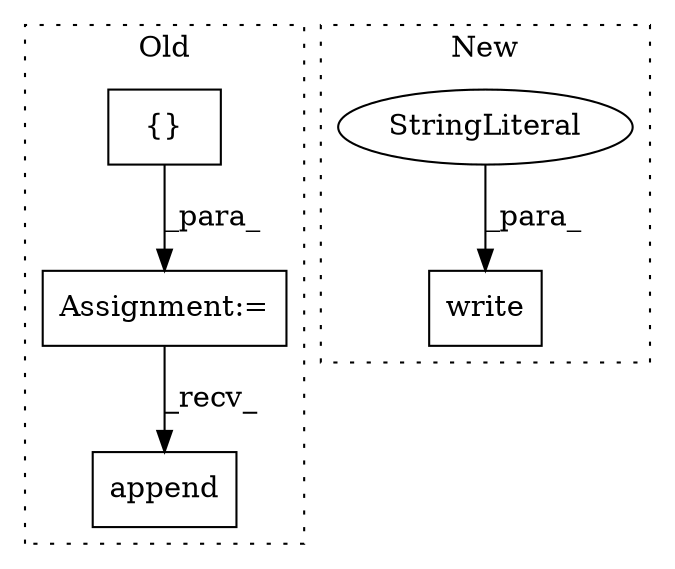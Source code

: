 digraph G {
subgraph cluster0 {
1 [label="append" a="32" s="34759,34806" l="7,1" shape="box"];
3 [label="{}" a="4" s="34709" l="2" shape="box"];
4 [label="Assignment:=" a="7" s="34696" l="1" shape="box"];
label = "Old";
style="dotted";
}
subgraph cluster1 {
2 [label="write" a="32" s="34934,34980" l="6,1" shape="box"];
5 [label="StringLiteral" a="45" s="34940" l="40" shape="ellipse"];
label = "New";
style="dotted";
}
3 -> 4 [label="_para_"];
4 -> 1 [label="_recv_"];
5 -> 2 [label="_para_"];
}